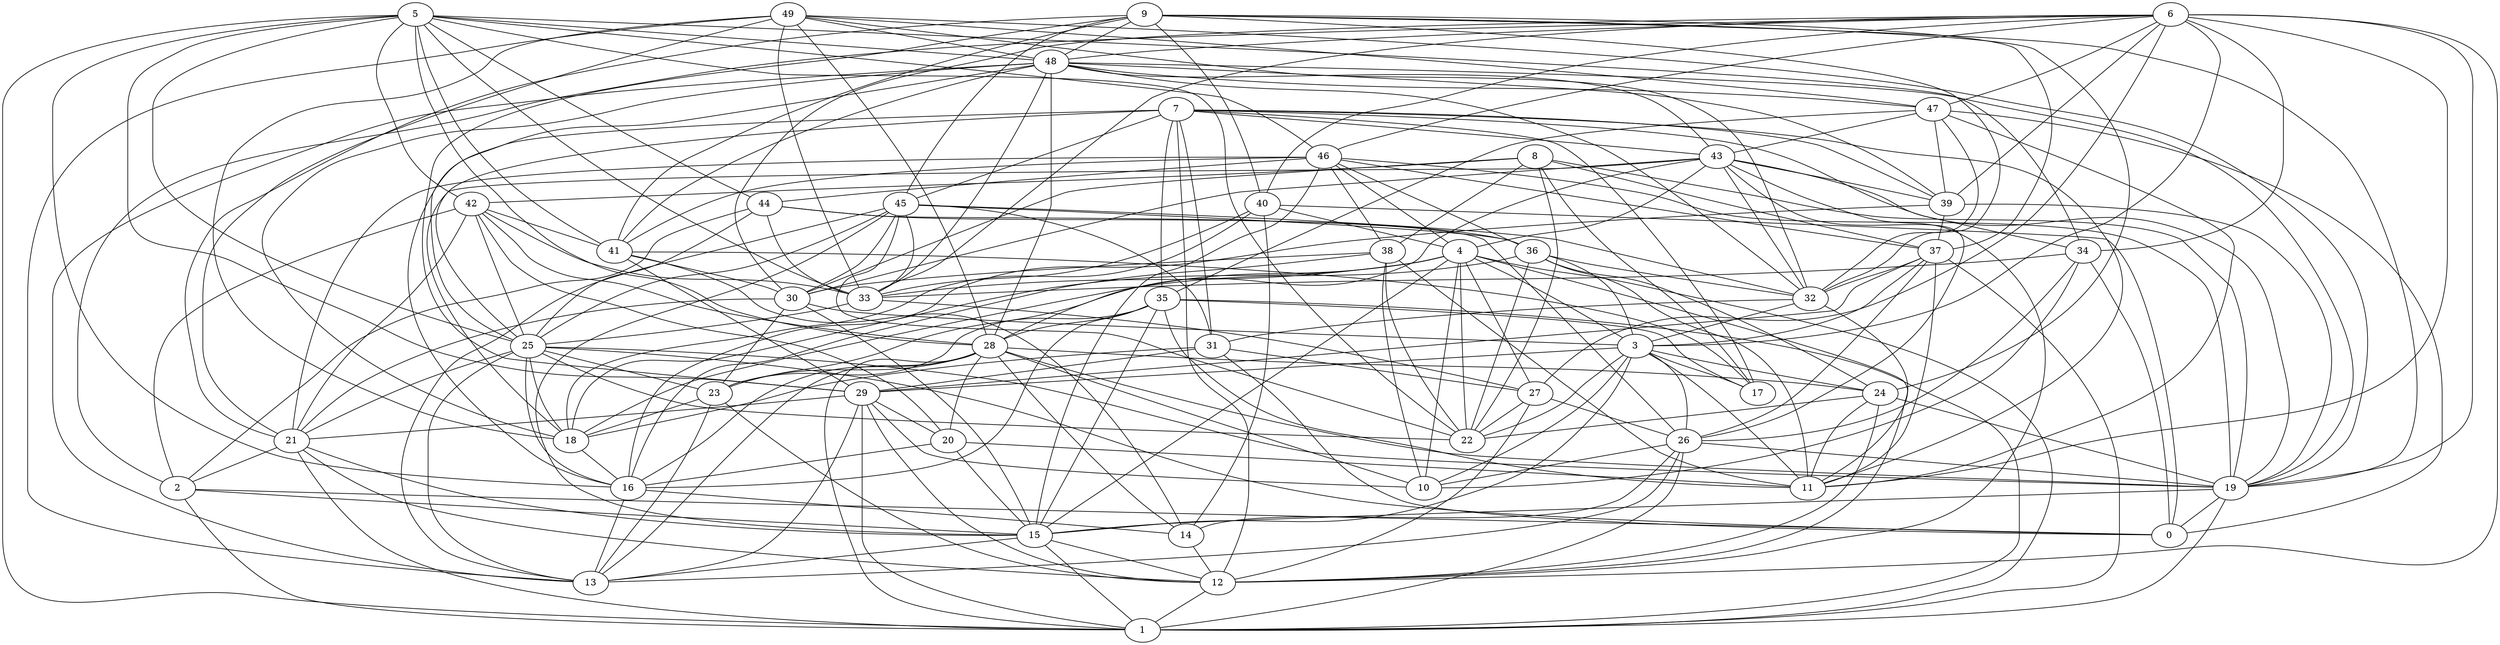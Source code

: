digraph GG_graph {

subgraph G_graph {
edge [color = black]
"39" -> "16" [dir = none]
"39" -> "19" [dir = none]
"24" -> "22" [dir = none]
"24" -> "19" [dir = none]
"38" -> "10" [dir = none]
"38" -> "11" [dir = none]
"38" -> "30" [dir = none]
"38" -> "22" [dir = none]
"8" -> "42" [dir = none]
"8" -> "17" [dir = none]
"8" -> "37" [dir = none]
"8" -> "30" [dir = none]
"8" -> "19" [dir = none]
"31" -> "0" [dir = none]
"31" -> "29" [dir = none]
"31" -> "27" [dir = none]
"37" -> "29" [dir = none]
"34" -> "26" [dir = none]
"34" -> "0" [dir = none]
"34" -> "10" [dir = none]
"34" -> "33" [dir = none]
"14" -> "12" [dir = none]
"20" -> "16" [dir = none]
"20" -> "11" [dir = none]
"9" -> "48" [dir = none]
"9" -> "19" [dir = none]
"9" -> "45" [dir = none]
"9" -> "21" [dir = none]
"9" -> "24" [dir = none]
"48" -> "33" [dir = none]
"48" -> "25" [dir = none]
"48" -> "41" [dir = none]
"48" -> "28" [dir = none]
"48" -> "32" [dir = none]
"48" -> "47" [dir = none]
"29" -> "1" [dir = none]
"29" -> "21" [dir = none]
"29" -> "13" [dir = none]
"29" -> "12" [dir = none]
"46" -> "36" [dir = none]
"46" -> "37" [dir = none]
"46" -> "21" [dir = none]
"7" -> "39" [dir = none]
"7" -> "35" [dir = none]
"7" -> "43" [dir = none]
"7" -> "11" [dir = none]
"7" -> "17" [dir = none]
"35" -> "16" [dir = none]
"35" -> "23" [dir = none]
"35" -> "1" [dir = none]
"35" -> "11" [dir = none]
"35" -> "28" [dir = none]
"35" -> "17" [dir = none]
"27" -> "26" [dir = none]
"28" -> "10" [dir = none]
"28" -> "13" [dir = none]
"28" -> "1" [dir = none]
"28" -> "14" [dir = none]
"28" -> "20" [dir = none]
"41" -> "29" [dir = none]
"41" -> "14" [dir = none]
"41" -> "17" [dir = none]
"15" -> "13" [dir = none]
"15" -> "1" [dir = none]
"19" -> "0" [dir = none]
"19" -> "1" [dir = none]
"30" -> "23" [dir = none]
"3" -> "10" [dir = none]
"3" -> "17" [dir = none]
"3" -> "24" [dir = none]
"3" -> "11" [dir = none]
"3" -> "26" [dir = none]
"3" -> "22" [dir = none]
"6" -> "40" [dir = none]
"6" -> "39" [dir = none]
"6" -> "19" [dir = none]
"6" -> "2" [dir = none]
"6" -> "3" [dir = none]
"6" -> "46" [dir = none]
"6" -> "33" [dir = none]
"6" -> "48" [dir = none]
"6" -> "11" [dir = none]
"45" -> "33" [dir = none]
"45" -> "31" [dir = none]
"45" -> "13" [dir = none]
"45" -> "22" [dir = none]
"45" -> "30" [dir = none]
"45" -> "36" [dir = none]
"45" -> "15" [dir = none]
"40" -> "14" [dir = none]
"40" -> "18" [dir = none]
"36" -> "22" [dir = none]
"36" -> "18" [dir = none]
"36" -> "3" [dir = none]
"36" -> "32" [dir = none]
"36" -> "11" [dir = none]
"43" -> "30" [dir = none]
"43" -> "18" [dir = none]
"43" -> "28" [dir = none]
"43" -> "12" [dir = none]
"43" -> "19" [dir = none]
"43" -> "26" [dir = none]
"33" -> "27" [dir = none]
"33" -> "25" [dir = none]
"25" -> "23" [dir = none]
"25" -> "21" [dir = none]
"25" -> "16" [dir = none]
"25" -> "18" [dir = none]
"25" -> "0" [dir = none]
"25" -> "19" [dir = none]
"2" -> "0" [dir = none]
"42" -> "21" [dir = none]
"42" -> "33" [dir = none]
"42" -> "25" [dir = none]
"42" -> "41" [dir = none]
"49" -> "48" [dir = none]
"49" -> "32" [dir = none]
"49" -> "21" [dir = none]
"23" -> "13" [dir = none]
"23" -> "18" [dir = none]
"21" -> "12" [dir = none]
"21" -> "2" [dir = none]
"16" -> "14" [dir = none]
"16" -> "13" [dir = none]
"47" -> "35" [dir = none]
"47" -> "0" [dir = none]
"47" -> "11" [dir = none]
"47" -> "32" [dir = none]
"32" -> "11" [dir = none]
"26" -> "19" [dir = none]
"26" -> "13" [dir = none]
"26" -> "1" [dir = none]
"5" -> "1" [dir = none]
"5" -> "42" [dir = none]
"5" -> "33" [dir = none]
"5" -> "46" [dir = none]
"5" -> "41" [dir = none]
"4" -> "27" [dir = none]
"4" -> "1" [dir = none]
"4" -> "15" [dir = none]
"4" -> "10" [dir = none]
"4" -> "12" [dir = none]
"4" -> "33" [dir = none]
"44" -> "25" [dir = none]
"44" -> "2" [dir = none]
"44" -> "26" [dir = none]
"44" -> "33" [dir = none]
"42" -> "28" [dir = none]
"46" -> "38" [dir = none]
"31" -> "18" [dir = none]
"5" -> "22" [dir = none]
"4" -> "22" [dir = none]
"8" -> "38" [dir = none]
"9" -> "37" [dir = none]
"5" -> "29" [dir = none]
"26" -> "10" [dir = none]
"46" -> "19" [dir = none]
"3" -> "15" [dir = none]
"37" -> "26" [dir = none]
"45" -> "32" [dir = none]
"49" -> "13" [dir = none]
"9" -> "41" [dir = none]
"37" -> "32" [dir = none]
"19" -> "15" [dir = none]
"23" -> "12" [dir = none]
"47" -> "39" [dir = none]
"41" -> "30" [dir = none]
"4" -> "23" [dir = none]
"12" -> "1" [dir = none]
"48" -> "39" [dir = none]
"25" -> "22" [dir = none]
"9" -> "40" [dir = none]
"9" -> "32" [dir = none]
"29" -> "20" [dir = none]
"6" -> "27" [dir = none]
"49" -> "28" [dir = none]
"27" -> "12" [dir = none]
"32" -> "31" [dir = none]
"4" -> "18" [dir = none]
"42" -> "2" [dir = none]
"28" -> "19" [dir = none]
"7" -> "25" [dir = none]
"6" -> "47" [dir = none]
"40" -> "33" [dir = none]
"42" -> "20" [dir = none]
"48" -> "13" [dir = none]
"5" -> "48" [dir = none]
"45" -> "25" [dir = none]
"43" -> "39" [dir = none]
"28" -> "24" [dir = none]
"5" -> "16" [dir = none]
"49" -> "33" [dir = none]
"43" -> "32" [dir = none]
"5" -> "44" [dir = none]
"28" -> "16" [dir = none]
"6" -> "12" [dir = none]
"46" -> "44" [dir = none]
"7" -> "31" [dir = none]
"26" -> "14" [dir = none]
"7" -> "34" [dir = none]
"30" -> "3" [dir = none]
"5" -> "28" [dir = none]
"24" -> "11" [dir = none]
"35" -> "15" [dir = none]
"30" -> "21" [dir = none]
"38" -> "16" [dir = none]
"7" -> "45" [dir = none]
"49" -> "18" [dir = none]
"37" -> "11" [dir = none]
"36" -> "24" [dir = none]
"49" -> "19" [dir = none]
"46" -> "15" [dir = none]
"44" -> "36" [dir = none]
"46" -> "4" [dir = none]
"8" -> "22" [dir = none]
"37" -> "3" [dir = none]
"27" -> "22" [dir = none]
"48" -> "18" [dir = none]
"7" -> "16" [dir = none]
"32" -> "3" [dir = none]
"24" -> "12" [dir = none]
"21" -> "1" [dir = none]
"46" -> "41" [dir = none]
"40" -> "4" [dir = none]
"7" -> "12" [dir = none]
"18" -> "16" [dir = none]
"20" -> "15" [dir = none]
"5" -> "34" [dir = none]
"4" -> "3" [dir = none]
"2" -> "1" [dir = none]
"6" -> "34" [dir = none]
"47" -> "43" [dir = none]
"5" -> "25" [dir = none]
"2" -> "15" [dir = none]
"21" -> "15" [dir = none]
"15" -> "12" [dir = none]
"6" -> "30" [dir = none]
"48" -> "43" [dir = none]
"37" -> "1" [dir = none]
"29" -> "10" [dir = none]
"30" -> "15" [dir = none]
"3" -> "29" [dir = none]
"40" -> "0" [dir = none]
"25" -> "13" [dir = none]
"48" -> "19" [dir = none]
"43" -> "4" [dir = none]
"9" -> "29" [dir = none]
"39" -> "37" [dir = none]
"49" -> "47" [dir = none]
"28" -> "23" [dir = none]
}

}
